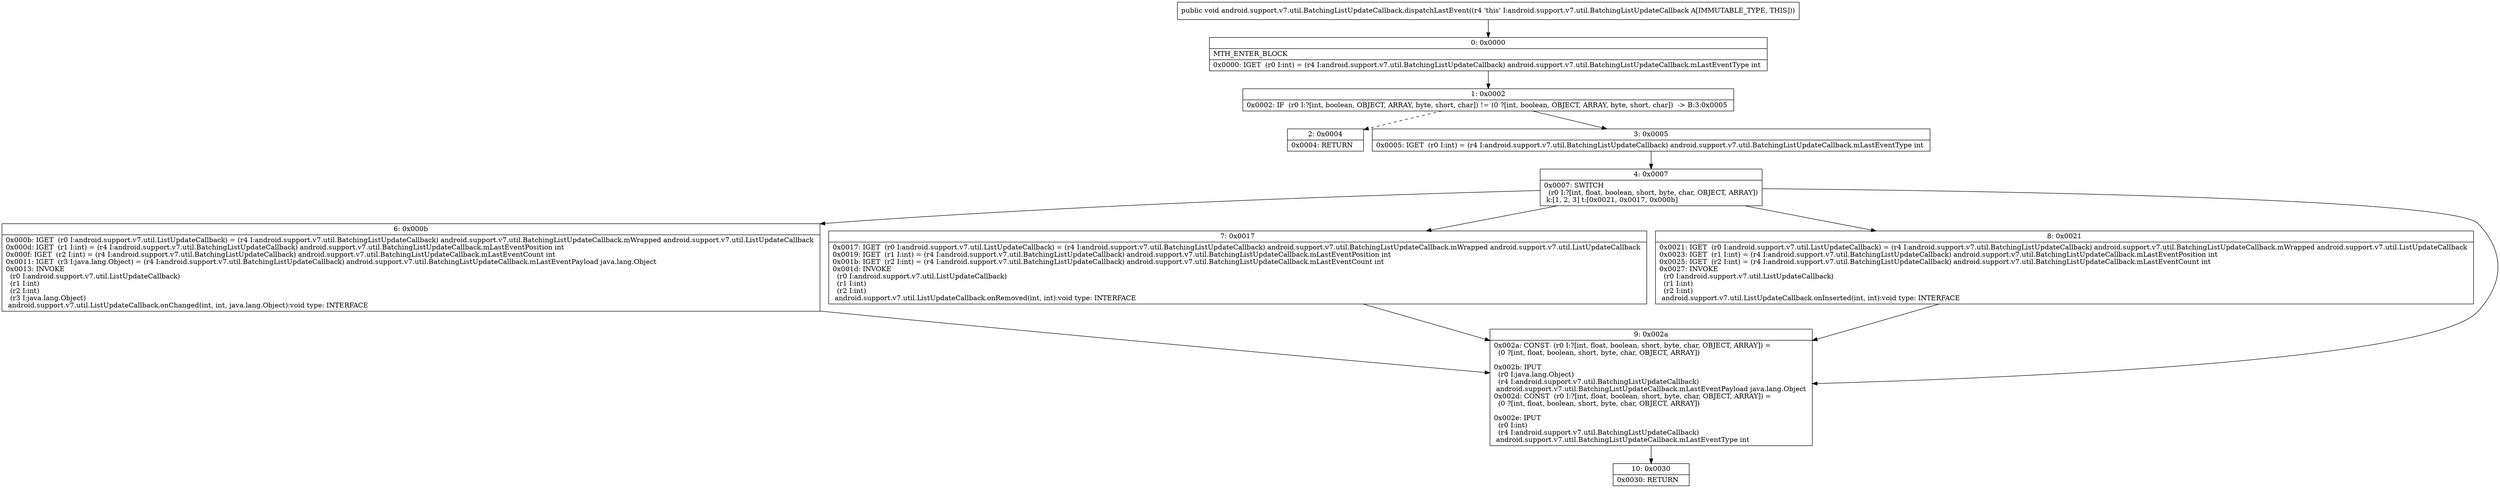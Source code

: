 digraph "CFG forandroid.support.v7.util.BatchingListUpdateCallback.dispatchLastEvent()V" {
Node_0 [shape=record,label="{0\:\ 0x0000|MTH_ENTER_BLOCK\l|0x0000: IGET  (r0 I:int) = (r4 I:android.support.v7.util.BatchingListUpdateCallback) android.support.v7.util.BatchingListUpdateCallback.mLastEventType int \l}"];
Node_1 [shape=record,label="{1\:\ 0x0002|0x0002: IF  (r0 I:?[int, boolean, OBJECT, ARRAY, byte, short, char]) != (0 ?[int, boolean, OBJECT, ARRAY, byte, short, char])  \-\> B:3:0x0005 \l}"];
Node_2 [shape=record,label="{2\:\ 0x0004|0x0004: RETURN   \l}"];
Node_3 [shape=record,label="{3\:\ 0x0005|0x0005: IGET  (r0 I:int) = (r4 I:android.support.v7.util.BatchingListUpdateCallback) android.support.v7.util.BatchingListUpdateCallback.mLastEventType int \l}"];
Node_4 [shape=record,label="{4\:\ 0x0007|0x0007: SWITCH  \l  (r0 I:?[int, float, boolean, short, byte, char, OBJECT, ARRAY])\l k:[1, 2, 3] t:[0x0021, 0x0017, 0x000b] \l}"];
Node_6 [shape=record,label="{6\:\ 0x000b|0x000b: IGET  (r0 I:android.support.v7.util.ListUpdateCallback) = (r4 I:android.support.v7.util.BatchingListUpdateCallback) android.support.v7.util.BatchingListUpdateCallback.mWrapped android.support.v7.util.ListUpdateCallback \l0x000d: IGET  (r1 I:int) = (r4 I:android.support.v7.util.BatchingListUpdateCallback) android.support.v7.util.BatchingListUpdateCallback.mLastEventPosition int \l0x000f: IGET  (r2 I:int) = (r4 I:android.support.v7.util.BatchingListUpdateCallback) android.support.v7.util.BatchingListUpdateCallback.mLastEventCount int \l0x0011: IGET  (r3 I:java.lang.Object) = (r4 I:android.support.v7.util.BatchingListUpdateCallback) android.support.v7.util.BatchingListUpdateCallback.mLastEventPayload java.lang.Object \l0x0013: INVOKE  \l  (r0 I:android.support.v7.util.ListUpdateCallback)\l  (r1 I:int)\l  (r2 I:int)\l  (r3 I:java.lang.Object)\l android.support.v7.util.ListUpdateCallback.onChanged(int, int, java.lang.Object):void type: INTERFACE \l}"];
Node_7 [shape=record,label="{7\:\ 0x0017|0x0017: IGET  (r0 I:android.support.v7.util.ListUpdateCallback) = (r4 I:android.support.v7.util.BatchingListUpdateCallback) android.support.v7.util.BatchingListUpdateCallback.mWrapped android.support.v7.util.ListUpdateCallback \l0x0019: IGET  (r1 I:int) = (r4 I:android.support.v7.util.BatchingListUpdateCallback) android.support.v7.util.BatchingListUpdateCallback.mLastEventPosition int \l0x001b: IGET  (r2 I:int) = (r4 I:android.support.v7.util.BatchingListUpdateCallback) android.support.v7.util.BatchingListUpdateCallback.mLastEventCount int \l0x001d: INVOKE  \l  (r0 I:android.support.v7.util.ListUpdateCallback)\l  (r1 I:int)\l  (r2 I:int)\l android.support.v7.util.ListUpdateCallback.onRemoved(int, int):void type: INTERFACE \l}"];
Node_8 [shape=record,label="{8\:\ 0x0021|0x0021: IGET  (r0 I:android.support.v7.util.ListUpdateCallback) = (r4 I:android.support.v7.util.BatchingListUpdateCallback) android.support.v7.util.BatchingListUpdateCallback.mWrapped android.support.v7.util.ListUpdateCallback \l0x0023: IGET  (r1 I:int) = (r4 I:android.support.v7.util.BatchingListUpdateCallback) android.support.v7.util.BatchingListUpdateCallback.mLastEventPosition int \l0x0025: IGET  (r2 I:int) = (r4 I:android.support.v7.util.BatchingListUpdateCallback) android.support.v7.util.BatchingListUpdateCallback.mLastEventCount int \l0x0027: INVOKE  \l  (r0 I:android.support.v7.util.ListUpdateCallback)\l  (r1 I:int)\l  (r2 I:int)\l android.support.v7.util.ListUpdateCallback.onInserted(int, int):void type: INTERFACE \l}"];
Node_9 [shape=record,label="{9\:\ 0x002a|0x002a: CONST  (r0 I:?[int, float, boolean, short, byte, char, OBJECT, ARRAY]) = \l  (0 ?[int, float, boolean, short, byte, char, OBJECT, ARRAY])\l \l0x002b: IPUT  \l  (r0 I:java.lang.Object)\l  (r4 I:android.support.v7.util.BatchingListUpdateCallback)\l android.support.v7.util.BatchingListUpdateCallback.mLastEventPayload java.lang.Object \l0x002d: CONST  (r0 I:?[int, float, boolean, short, byte, char, OBJECT, ARRAY]) = \l  (0 ?[int, float, boolean, short, byte, char, OBJECT, ARRAY])\l \l0x002e: IPUT  \l  (r0 I:int)\l  (r4 I:android.support.v7.util.BatchingListUpdateCallback)\l android.support.v7.util.BatchingListUpdateCallback.mLastEventType int \l}"];
Node_10 [shape=record,label="{10\:\ 0x0030|0x0030: RETURN   \l}"];
MethodNode[shape=record,label="{public void android.support.v7.util.BatchingListUpdateCallback.dispatchLastEvent((r4 'this' I:android.support.v7.util.BatchingListUpdateCallback A[IMMUTABLE_TYPE, THIS])) }"];
MethodNode -> Node_0;
Node_0 -> Node_1;
Node_1 -> Node_2[style=dashed];
Node_1 -> Node_3;
Node_3 -> Node_4;
Node_4 -> Node_6;
Node_4 -> Node_7;
Node_4 -> Node_8;
Node_4 -> Node_9;
Node_6 -> Node_9;
Node_7 -> Node_9;
Node_8 -> Node_9;
Node_9 -> Node_10;
}

